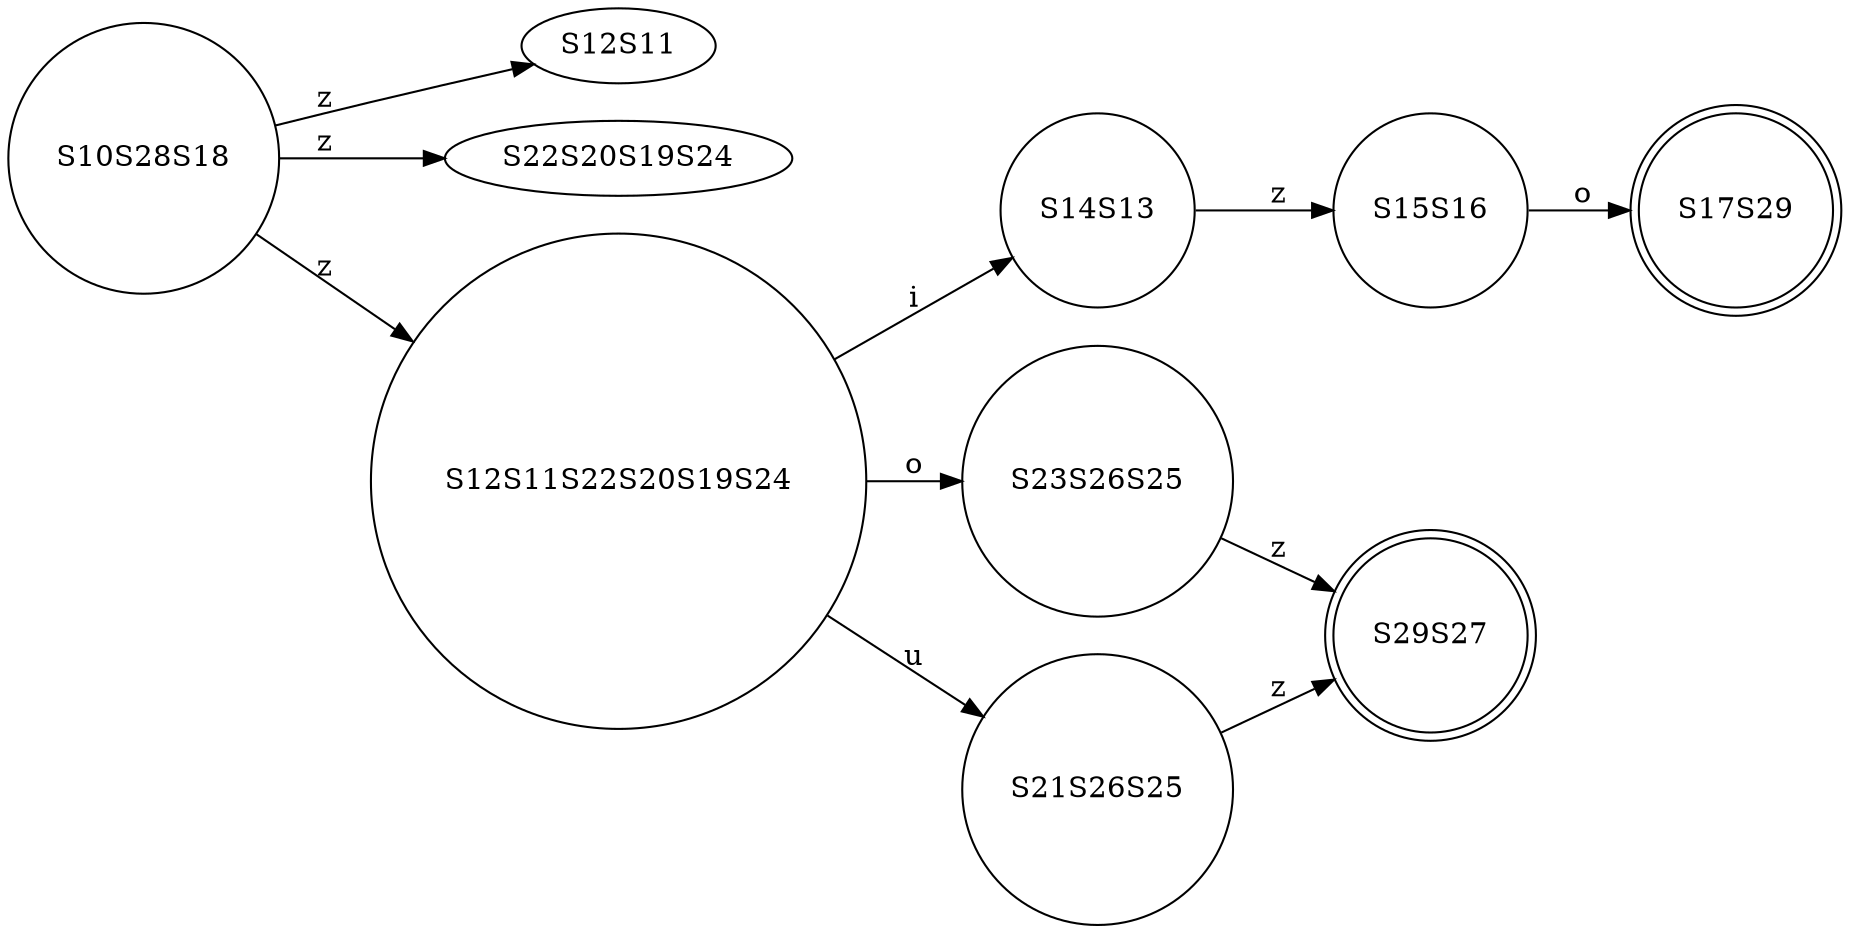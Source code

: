 // DFA graph
digraph {
	graph [rankdir=LR]
	S10S28S18 [label=S10S28S18 shape=circle]
	S10S28S18 -> S12S11 [label=z]
	S10S28S18 -> S22S20S19S24 [label=z]
	S10S28S18 -> S12S11S22S20S19S24 [label=z]
	S14S13 [label=S14S13 shape=circle]
	S14S13 -> S15S16 [label=z]
	S23S26S25 [label=S23S26S25 shape=circle]
	S23S26S25 -> S29S27 [label=z]
	S21S26S25 [label=S21S26S25 shape=circle]
	S21S26S25 -> S29S27 [label=z]
	S15S16 [label=S15S16 shape=circle]
	S15S16 -> S17S29 [label=o]
	S29S27 [label=S29S27 shape=doublecircle]
	S17S29 [label=S17S29 shape=doublecircle]
	S12S11S22S20S19S24 [label=S12S11S22S20S19S24 shape=circle]
	S12S11S22S20S19S24 -> S14S13 [label=i]
	S12S11S22S20S19S24 -> S23S26S25 [label=o]
	S12S11S22S20S19S24 -> S21S26S25 [label=u]
}
